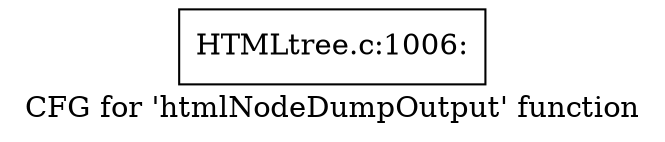 digraph "CFG for 'htmlNodeDumpOutput' function" {
	label="CFG for 'htmlNodeDumpOutput' function";

	Node0x560912f73410 [shape=record,label="{HTMLtree.c:1006:}"];
}

